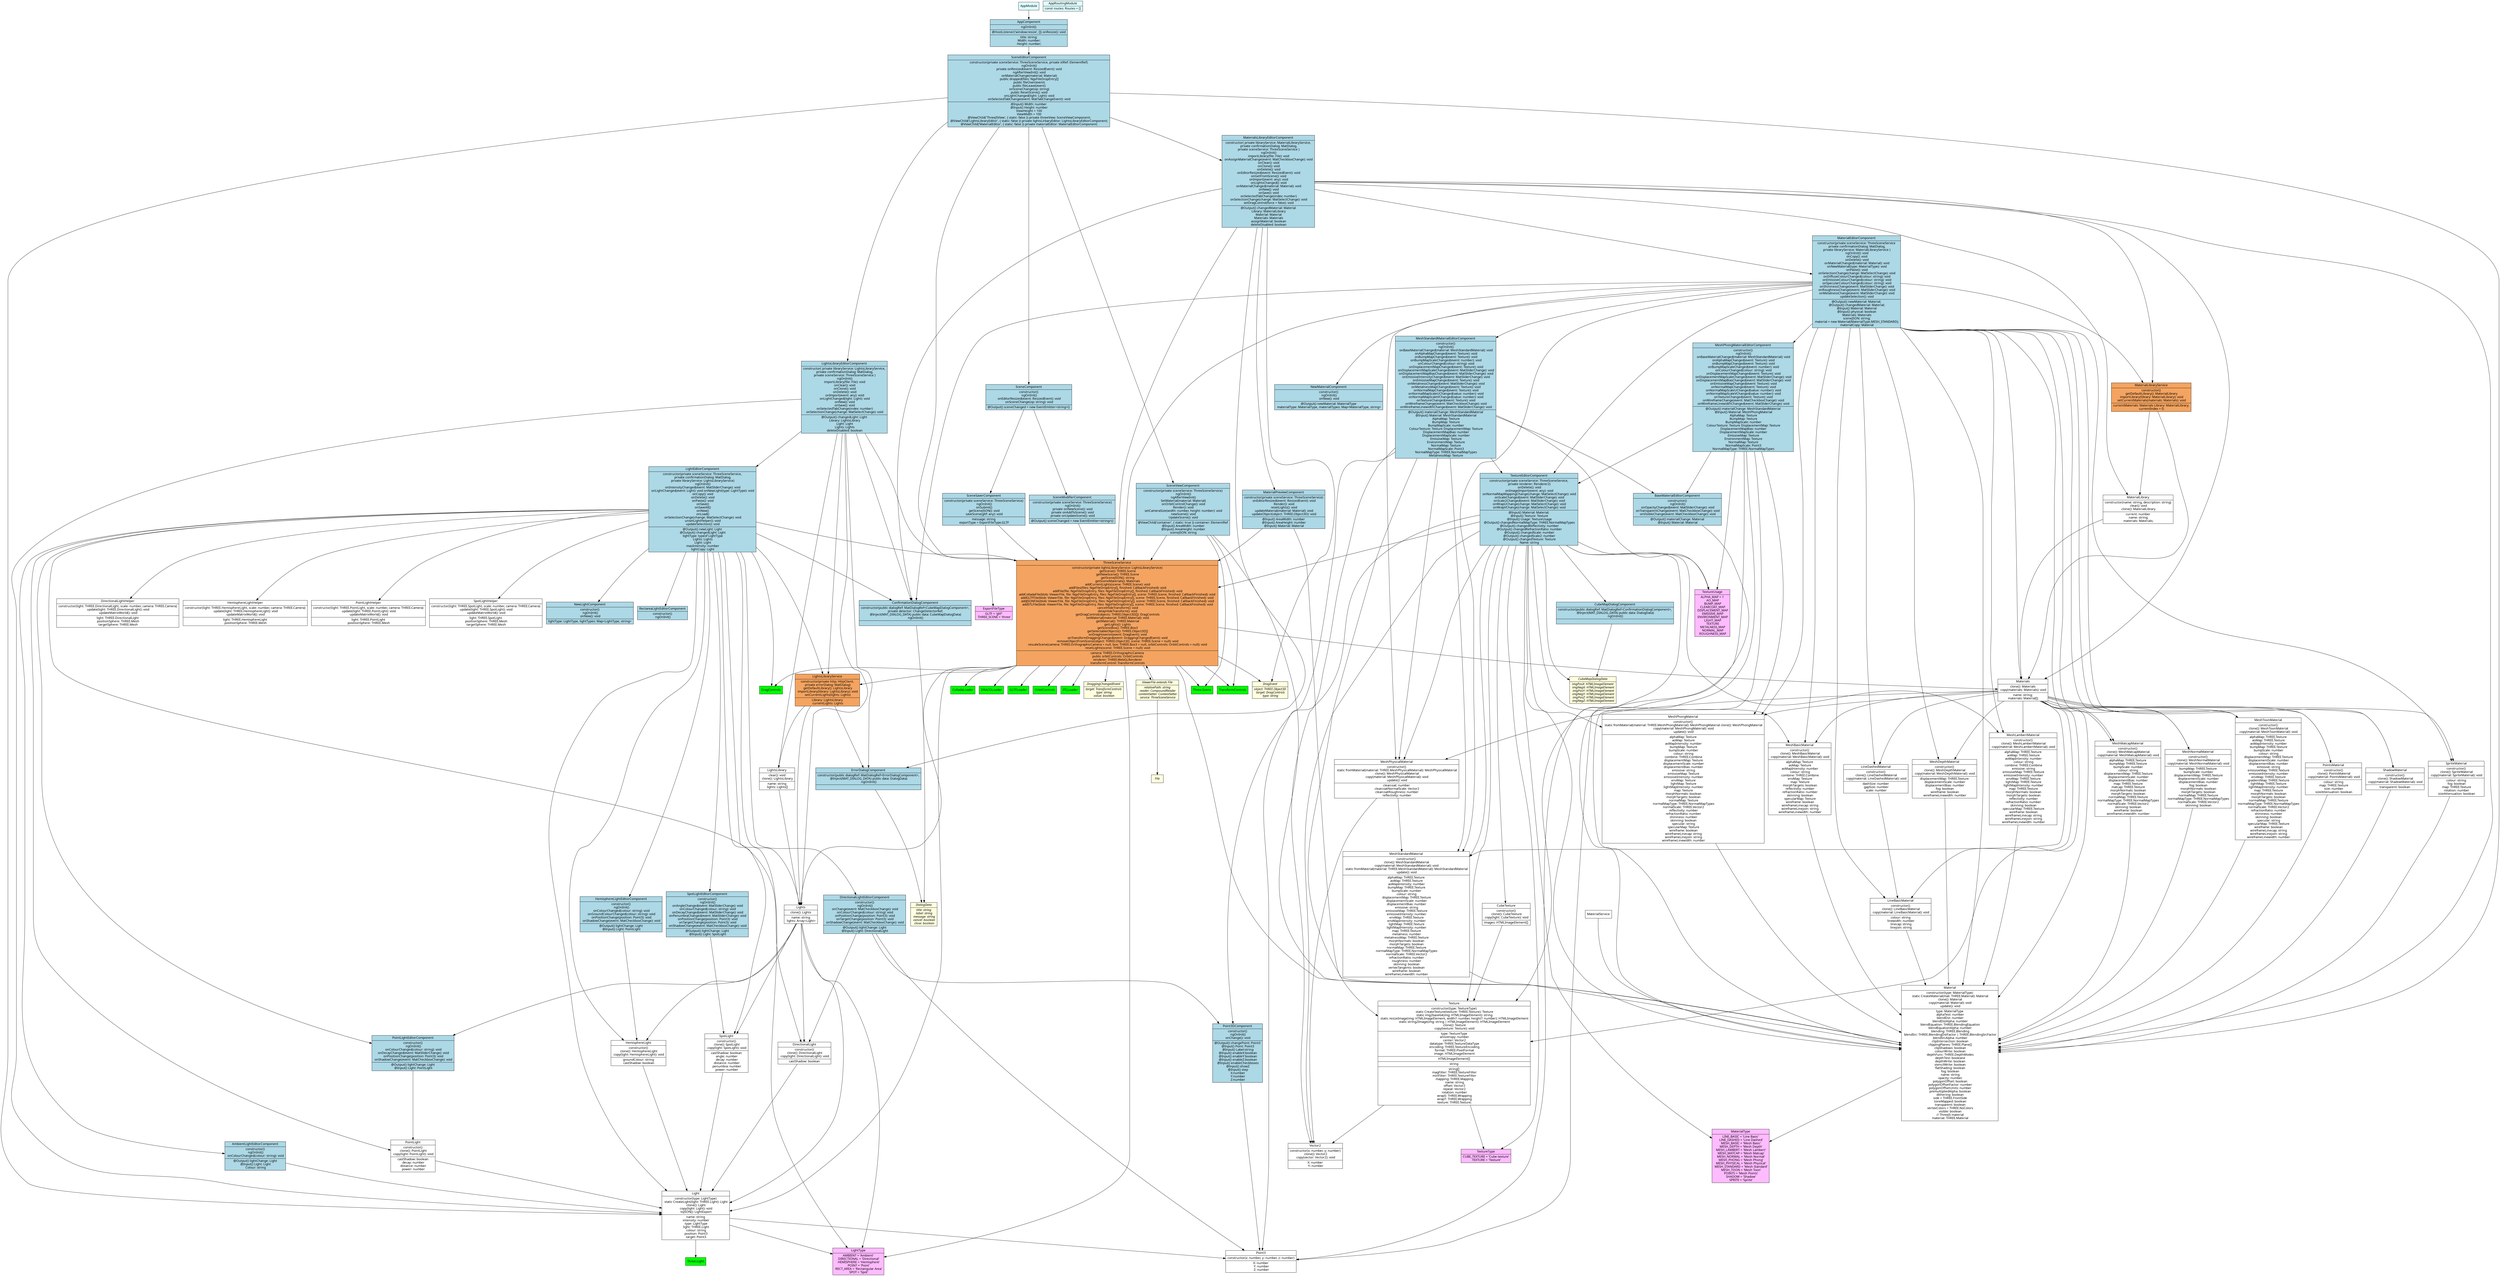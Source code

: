 digraph SceneEditor {
 // Interfaces.
 node [shape=record, fontname="Calibri italic", fontsize="14", style="filled", fillcolor="lightyellow", shape="record"];
 CubeMapDialogData [label="{CubeMapDialogData |
  imgPosX: HTMLImageElement\n
  imgNegX: HTMLImageElement\n
  imgPosY: HTMLImageElement\n
  imgNegY: HTMLImageElement\n
  imgPosZ: HTMLImageElement\n
  imgNegZ: HTMLImageElement\n
 }"]
 DialogData [label="{DialogData |
  title: string\n
  label: string\n
  message: string\n
  cancel: boolean\n
  close: boolean
 }"]
 DragEvent [label="{DragEvent |
  object: THREE.Object3D\n
  target: DragControls\n
  type: string
 }"]
 DraggingChangedEvent [label="{DraggingChangedEvent |
  target: TransformControls\n
  type: string\n
  value: boolean
 }"]
 ViewerFile [label="{ViewerFile extends File |
  relativePath: string\n
  reader: CompoundReader\n
  contentSetter: ContentSetter\n
  service: ThreeSceneService
 }"]
 File

 // Classes.
 node [fontname="Calibri", fillcolor="white"];
 CubeTexture [label="{CubeTexture |
   constructor()\n
   clone(): CubeTexture\n
   copy(light: CubeTexture): void
   |
   images: HTMLImageElement[]
 }"]
 DirectionalLight [label="{DirectionalLight |
   constructor()\n
   clone(): DirectionalLight\n
   copy(light: DirectionalLight): void
   |
   castShadow: boolean
 }"]
 DirectionalLightHelper [label="{DirectionalLightHelper |
   constructor(light: THREE.DirectionalLight, scale: number, camera: THREE.Camera)\n
   update(light: THREE.DirectionalLight): void\n
   updateMatrixWorld(): void
   |
   light: THREE.DirectionalLight\n
   positionSphere: THREE.Mesh\n
   targetSphere: THREE.Mesh
 }"]
  HemisphereLight [label="{HemisphereLight |
    constructor()\n
    clone(): HemisphereLight\n
    copy(light: HemisphereLight): void
    |
    groundColour: string\n
    castShadow: boolean
  }"]
 HemisphereLightHelper [label="{HemisphereLightHelper |
   constructor(light: THREE.HemisphereLight, scale: number, camera: THREE.Camera)\n
   update(light: THREE.HemisphereLight): void\n
   updateMatrixWorld(): void
   |
   light: THREE.HemisphereLight\n
   positionSphere: THREE.Mesh
 }"]
 Light [label="{Light |
   constructor(type: LightType)\n
   static CreateLight(light: THREE.Light): Light\n
   clone(): Light\n
   copy(light: Light): void\n
   toJSON(): LightExport
   |
    name: string\n
    intensity: number\n
    type: LightType\n
    light: THREE.Light\n
    colour: string\n
    position: Point3\n
    target: Point3
 }"]
 Lights [label="{Lights |
    clone(): Lights
   |
    name: string\n
    lights: Array\<Light\>
 }"]
 LightsLibrary [label="{LightsLibrary |
    clear(): void\n
    clone(): LightsLibrary
    |
    name: string\n
    lights: Lights[]
 }"]
 LineBasicMaterial [label="{LineBasicMaterial |
    constructor()\n
    clone(): LineBasicMaterial\n
    copy(material: LineBasicMaterial): void
    |
    colour: string\n
    linewidth: number\n
    linecap: string\n
    linejoin: string
 }"]
 LineBasicMaterial [label="{LineBasicMaterial |
    constructor()\n
    clone(): LineBasicMaterial\n
    copy(material: LineBasicMaterial): void
    |
    colour: string\n
    linewidth: number\n
    linecap: string\n
    linejoin: string
 }"]
 LineDashedMaterial [label="{LineDashedMaterial |
    constructor()\n
    clone(): LineDashedMaterial\n
    copy(material: LineDashedMaterial): void
    |
    dashSize: number\n
    gapSize: number\n
    scale: number
 }"]
 Material  [label="{Material |
   constructor(type: MaterialType)\n
   static CreateMaterial(mat: THREE.Material): Material\n
   clone(): Material\n
   copy(material: Material): void\n
   update(): void
   |
    type: MaterialType\n
    alphaTest: number\n
    blendDst: number\n
    blendDstAlpha: number\n
    blendEquation: THREE.BlendingEquation\n
    blendEquationAlpha: number\n
    blending: THREE.Blending\n
    blendSrc: THREE.BlendingDstFactor \| THREE.BlendingSrcFactor\n
    blendSrcAlpha: number\n
    clipIntersection: boolean\n
    clippingPlanes: THREE.Plane[]\n
    clipShadows: boolean\n
    colourWrite: boolean\n
    depthFunc: THREE.DepthModes\n
    depthTest: booleane\n
    depthWrite: boolean\n
    stencilWrite: boolean\n
    flatShading: boolean\n
    fog: boolean\n
    name: string\n
    opacity: number\n
    polygonOffset: boolean\n
    polygonOffsetFactor: number\n
    polygonOffsetUnits: number\n
    premultipliedAlpha: boolean\n
    dithering: boolean\n
    side = THREE.FrontSide\n
    toneMapped: boolean\n
    transparent: boolean\n
    vertexColors = THREE.NoColors\n
    visible: boolean\n
    // ThreeJS material\n
    material: THREE.Material\n
 }"]
 MaterialLibrary [label="{MaterialLibrary |
   constructor(name: string, description: string)\n
   clear(): void\n
   clone(): MaterialLibrary 
   |
    current: number\n
    name: string;\n
    materials: Materials;
 }"]
 Materials [label="{Materials |
    clone(): Materials\n
    copy(materials: Materials): void
   |
    name: string;\n
    materials: Material[];
 }"]
 MeshBasicMaterial [label="{MeshBasicMaterial |
    constructor()\n
    clone(): MeshBasicMaterial\n
    copy(material: MeshBasicMaterial): void
    |
    alphaMap: Texture\n
    aoMap: Texture\n
    aoMapIntensity: number\n
    colour: string\n
    combine: THREE.Combine\n
    envMap: Texture\n
    map: Texture\n
    morphTargets: boolean\n
    reflectivity: number\n
    refractionRatio: number\n
    skinning: boolean\n
    specularMap: Texture\n
    wireframe: boolean\n
    wireframeLinecap: string\n
    wireframeLinejoin: string\n
    wireframeLinewidth: number
 }"]
 MeshDepthMaterial [label="{MeshDepthMaterial |
    constructor()\n
    clone(): MeshDepthMaterial\n
    copy(material: MeshDepthMaterial): void
    |
    displacementMap: THREE.Texture\n
    displacementScale: number\n
    displacementBias: number\n
    fog: boolean\n
    wireframe: boolean\n
    wireframeLinewidth: number
 }"]
 MeshLambertMaterial [label="{MeshLambertMaterial |
    constructor()\n
    clone(): MeshLambertMaterial\n
    copy(material: MeshLambertMaterial): void
    |
    alphaMap: THREE.Texture\n
    aoMap: THREE.Texture\n
    aoMapIntensity: number\n
    colour: string\n
    combine: THREE.Combine\n
    emissive: string\n
    emissiveMap: THREE.Texture\n
    emissiveIntensity: number\n
    envMap: THREE.Texture\n
    lightMap: THREE.Texture\n
    lightMapIntensity: number\n
    map: THREE.Texture\n
    morphNormals: boolean\n
    morphTargets: boolean\n
    reflectivity: number\n
    refractionRatio: number\n
    skinning: boolean\n
    specularMap: THREE.Texture\n
    wireframe: boolean\n
    wireframeLinecap: string\n
    wireframeLinejoin: string\n
    wireframeLinewidth: number
 }"]
 MeshMatcapMaterial [label="{MeshMatcapMaterial |
    constructor()\n
    clone(): MeshMatcapMaterial\n
    copy(material: MeshMatcapMaterial): void
    |
    alphaMap: THREE.Texture\n
    bumpMap: THREE.Texture\n
    bumpScale: number\n
    colour: string\n
    displacementMap: THREE.Texture\n
    displacementScale: number\n
    displacementBias: number\n
    map: THREE.Texture\n
    matcap: THREE.Texture\n
    morphNormals: boolean\n
    morphTargets: boolean\n
    normalMap: THREE.Texture\n
    normalMapType: THREE.NormalMapTypes\n
    normalScale: THREE.Vector2\n
    skinning: boolean\n
    wireframe: boolean\n
    wireframeLinewidth: number
 }"]
 MeshNormalMaterial [label="{MeshNormalMaterial |
    constructor()\n
    clone(): MeshNormalMaterial\n
    copy(material: MeshNormalMaterial): void
    |
    bumpMap: THREE.Texture\n
    bumpScale: number\n
    displacementMap: THREE.Texture\n
    displacementScale: number\n
    displacementBias: number\n
    fog: boolean\n
    morphNormals: boolean\n
    morphTargets: boolean\n
    normalMap: THREE.Texture\n
    normalMapType: THREE.NormalMapTypes\n
    normalScale: THREE.Vector2\n
    skinning: boolean
 }"]
 MeshPhongMaterial [label="{MeshPhongMaterial |
    constructor()\n
    static fromMaterial(material: THREE.MeshPhongMaterial): MeshPhongMaterial
    clone(): MeshPhongMaterial\n
    copy(material: MeshPhongMaterial): void\n
    update(): void
    |
    alphaMap: Texture\n
    aoMap: Texture\n
    aoMapIntensity: number\n
    bumpMap: Texture\n
    bumpScale: number\n
    colour: string\n
    combine: THREE.Combine\n
    displacementMap: Texture\n
    displacementScale: number\n
    displacementBias: number\n
    emissive: string\n
    emissiveMap: Texture\n
    emissiveIntensity: number\n
    envMap: Texture\n
    lightMap: Texture\n
    lightMapIntensity: number\n
    map: Texture\n
    morphNormals: boolean\n
    morphTargets: boolean\n
    normalMap: Texture\n
    normalMapType: THREE.NormalMapTypes\n
    normalScale: THREE.Vector2\n
    reflectivity: number\n
    refractionRatio: number\n
    shininess: number\n
    skinning: boolean\n
    specular: string\n
    specularMap: Texture\n
    wireframe: boolean\n
    wireframeLinecap: string\n
    wireframeLinejoin: string\n
    wireframeLinewidth: number
 }"]
  MeshPhysicalMaterial [label="{MeshPhysicalMaterial |
    constructor()\n
    static fromMaterial(material: THREE.MeshPhysicalMaterial): MeshPhysicalMaterial\n
    clone(): MeshPhysicalMaterial\n
    copy(material: MeshPhysicalMaterial): void\n
    update(): void
    |
    clearcoat: number\n
    clearcoatNormalScale: Vector2\n
    clearcoatRoughness: number\n
    reflectivity: number
 }"]
MeshStandardMaterial [label="{MeshStandardMaterial |
    constructor()\n
    clone(): MeshStandardMaterial\n
    copy(material: MeshStandardMaterial): void\n
    static fromMaterial(material: THREE.MeshStandardMaterial): MeshStandardMaterial\n
    update(): void
    |
    alphaMap: THREE.Texture\n
    aoMap: THREE.Texture\n
    aoMapIntensity: number\n
    bumpMap: THREE.Texture\n
    bumpScale: number\n
    colour: string\n
    displacementMap: THREE.Texture\n
    displacementScale: number\n
    displacementBias: number\n
    emissive: string\n
    emissiveMap: THREE.Texture\n
    emissiveIntensity: number\n
    envMap: THREE.Texture\n
    envMapIntensity: number\n
    lightMap: THREE.Texture\n
    lightMapIntensity: number\n
    map: THREE.Texture\n
    metalness: number\n
    metalnessMap: THREE.Texture\n
    morphNormals: boolean\n
    morphTargets: boolean\n
    normalMap: THREE.Texture\n
    normalMapType: THREE.NormalMapTypes\n
    normalScale: THREE.Vector2\n
    refractionRatio: number\n
    roughness: number\n
    skinning: boolean\n
    vertexTangents: boolean\n
    wireframe: boolean\n
    wireframeLinewidth: number
 }"]
MeshToonMaterial [label="{MeshToonMaterial |
    constructor()\n
    clone(): MeshToonMaterial\n
    copy(material: MeshToonMaterial): void
    |
    alphaMap: THREE.Texture\n
    aoMap: THREE.Texture\n
    aoMapIntensity: number\n
    bumpMap: THREE.Texture\n
    bumpScale: number\n
    colour: string\n
    displacementMap: THREE.Texture\n
    displacementScale: number\n
    displacementBias: number\n
    emissive: string\n
    emissiveMap: THREE.Texture\n
    emissiveIntensity: number\n
    envMap: THREE.Texture\n
    gradientMap: THREE.Texture\n
    lightMap: THREE.Texture\n
    lightMapIntensity: number\n
    map: THREE.Texture\n
    morphNormals: boolean\n
    morphTargets: boolean\n
    normalMap: THREE.Texture\n
    normalMapType: THREE.NormalMapTypes\n
    normalScale: THREE.Vector2\n
    refractionRatio: number\n
    shininess: number\n
    skinning: boolean\n
    specular: string\n
    specularMap: THREE.Texture\n
    wireframe: boolean\n
    wireframeLinecap: string\n
    wireframeLinejoin: string\n
    wireframeLinewidth: number
 }"]
  Point3 [label="{Point3 |
    constructor(x: number, y: number, z: number)
    |
    X: number\n
    Y: number\n
    Z: number\n
  }"]
  PointLight [label="{PointLight |
    constructor()\n
    clone(): PointLight\n
    copy(light: PointLight): void
    |
    castShadow: boolean\n
    decay: number\n
    distance: number\n
    power: number
  }"]
 PointLightHelper [label="{PointLightHelper |
   constructor(light: THREE.PointLight, scale: number, camera: THREE.Camera)\n
   update(light: THREE.PointLight): void\n
   updateMatrixWorld(): void
   |
   light: THREE.PointLight\n
   positionSphere: THREE.Mesh
 }"]
  PointsMaterial [label="{PointsMaterial |
    constructor()\n
    clone(): PointsMaterial\n
    copy(material: PointsMaterial): void
    |
    colour: string\n
    map: THREE.Texture\n
    size: number\n
    sizeAttenuation: boolean
 }"]
  ShadowMaterial [label="{ShadowMaterial |
    constructor()\n
    clone(): ShadowMaterial\n
    copy(material: ShadowMaterial): void
    |
    transparent: boolean
 }"]
  SpotLight [label="{SpotLight |
    constructor()\n
    clone(): SpotLight\n
    copy(light: SpotLight): void
    |
    castShadow: boolean\n
    angle: number\n
    decay: number\n
    distance: number\n
    penumbra: number\n
    power: number
  }"]
 SpotLightHelper [label="{SpotLightHelper |
   constructor(light: THREE.SpotLight, scale: number, camera: THREE.Camera)\n
   update(light: THREE.SpotLight): void\n
   updateMatrixWorld(): void
   |
   light: THREE.SpotLight\n
   positionSphere: THREE.Mesh\n
   targetSphere: THREE.Mesh
 }"]
  SpriteMaterial [label="{SpriteMaterial |
    constructor()\n
    clone(): SpriteMaterial\n
    copy(material: SpriteMaterial): void
    |
    colour: string\n
    fog: boolean\n
    map: THREE.Texture\n
    rotation: number\n
    sizeAttenuation: boolean
 }"]
  Texture [label="{Texture |
    constructor(type: TextureType)\n
    static CreateTexture(texture: THREE.Texture): Texture\n
    static img2base64(img: HTMLImageElement): string\n
    static resizeImage(img: HTMLImageElement, width?: number, height?: number): HTMLImageElement\n
    static string2Image(img: string \| HTMLImageElement): HTMLImageElement\n
    clone(): Texture\n
    copy(texture: Texture): void
    |
    type: TextureType\n
    anisotropy: number\n
    center: Vector2\n
    datatype: THREE.TextureDataType\n
    encoding: THREE.TextureEncoding\n
    format: THREE.PixelFormat\n
    image: HTMLImageElement | HTMLImageElement[] | string | string[]\n
    magFilter: THREE.TextureFilter\n
    minFilter: THREE.TextureFilter\n
    mapping: THREE.Mapping\n
    name: string\n
    offset: Vector2\n
    repeat: Vector2\n
    rotation: number\n
    wrapS: THREE.Wrapping\n
    wrapT: THREE.Wrapping\n
    texture: THREE.Texture;
 }"]
  Vector2 [label="{Vector2 |
    constructor(x: number, y: number)\n
    clone(): Vector2\n
    copy(vector: Vector2): void
    |
    X: number\n
    Y: number
  }"]

 // Template classes.
 node [fontname="Calibri", fillcolor="lightyellow"];
 
 // Enumerators.
 node [fontname="Calibri", fillcolor="plum1"];
 ExportFileType [label="{ExportFileType |
    GLTF = 'gltf'\n
    THREE_SCENE = 'three'
 }"]
 LightType [label="{LightType |
    AMBIENT = 'Ambient'\n
    DIRECTIONAL = 'Directional'\n
    HEMISPHERE = 'Hemisphere'\n
    POINT = 'Point'\n
    RECT_AREA = 'Rectangular Area'\n
    SPOT = 'Spot'
 }"]
 MaterialType [label="{MaterialType |
    LINE_BASIC = 'Line Basic'\n
    LINE_DASHED = 'Line Dashed'\n
    MESH_BASIC = 'Mesh Basic'\n
    MESH_DEPTH = 'Mesh Depth'\n
    MESH_LAMBERT = 'Mesh Lambert'\n
    MESH_MATCAP = 'Mesh Matcap'\n
    MESH_NORMAL = 'Mesh Normal'\n
    MESH_PHONG = 'Mesh Phong'\n
    MESH_PHYSICAL = 'Mesh Physical'\n
    MESH_STANDARD = 'Mesh Standard'\n
    MESH_TOON = 'Mesh Toon'\n
    POINTS = 'Mesh Points'\n
    SHADOW = 'Shadow'\n
    SPRITE = 'Sprite'
 }"]
 TextureType [label="{TextureType |
    CUBE_TEXTURE = 'Cube texture'\n
    TEXTURE = 'Texture'
 }"]
 TextureUsage [label="{TextureUsage |
    ALPHA_MAP = 1\n
    AO_MAP\n
    BUMP_MAP\n
    CLEARCOAT_MAP\n
    DISPLACEMENT_MAP\n
    EMISSIVE_MAP\n
    ENVIRONMENT_MAP\n
    LIGHT_MAP\n
    TEXTURE\n
    METALNESS_MAP\n
    NORMAL_MAP\n
    ROUGHNESS_MAP
 }"]

 // External classes.
 node [fillcolor="green"];
 ColladaLoader
 DRACOLoader
 DragControls
 GLTFLoader
 OrbitControls
 STLLoader
 ThreeLight [label="Three.Light"]
 ThreeScene [label="Three.Scene"]
 TransformControls

 // Components
 node [fillcolor="lightblue"]
 AmbientLightEditorComponent [label="{AmbientLightEditorComponent |
   constructor()\n
   ngOnInit()\n
   onColourChanged(colour: string): void
   |
   @Output() lightChange: Light\n
   @Input() Light: Light\n
   Colour: string
}"]
 BaseMaterialEditorComponent [label="{BaseMaterialEditorComponent |
   constructor()\n
   ngOnInit()\n
   onOpacityChanged(event: MatSliderChange): void\n
   onTransparentChange(event: MatCheckboxChange): void\n
   onVisibleChange(event: MatCheckboxChange): void
   |
   @Output() materialChange: Material\n
   @Input() Material: Material\n
}"]
 ConfirmationDialogComponent [label="{ConfirmationDialogComponent |
   constructor(public dialogRef: MatDialogRef\<CubeMapDialogComponent\>,\n
    private detector: ChangeDetectorRef,\n
    @Inject(MAT_DIALOG_DATA) public data: CubeMapDialogData
)\n
   ngOnInit()
   |
}"]
 CubeMapDialogComponent [label="{CubeMapDialogComponent |
   constructor(public dialogRef: MatDialogRef\<ConfirmationDialogComponent\>,\n
    @Inject(MAT_DIALOG_DATA) public data: DialogData)\n
   ngOnInit()
   |
}"]
 DirectionalLightEditorComponent [label="{DirectionalLightEditorComponent |
   constructor()\n
   ngOnInit()\n
   onChange(event: MatCheckboxChange): void\n
   onColourChanged(colour: string): void\n
   onPositionChange(position: Point3): void\n
   onTargetChange(position: Point3): void\n
   onShadowChange(event: MatCheckboxChange): void
   |
   @Output() lightChange: Light\n
   @Input() Light: DirectionalLight
}"]
 ErrorDialogComponent [label="{ErrorDialogComponent |
   constructor(public dialogRef: MatDialogRef\<ErrorDialogComponent\>,\n
    @Inject(MAT_DIALOG_DATA) public data: DialogData)\n
   ngOnInit()
   |
}"]
 HemisphereLightEditorComponent [label="{HemisphereLightEditorComponent |
   constructor()\n
   ngOnInit()\n
   onColourChanged(colour: string): void\n
   onGroundColourChanged(colour: string): void\n
   onPositionChange(position: Point3): void\n
   onShadowChange(event: MatCheckboxChange): void
   |
   @Output() lightChange: Light\n
   @Input() Light: PointLight
}"]
 LightEditorComponent [label="{LightEditorComponent |
   constructor(private sceneService: ThreeSceneService,\n
   private confirmationDialog: MatDialog,\n
   private libraryService: LightsLibraryService)\n
   ngOnInit()\n
   onIntensityChanged(event: MatSliderChange): void\n
   onLightChanged(event: Light): void
   onNewLight(type: LightType): void\n
   onCopy(): void\n
   onDelete(): void\n
   onPaste(): void\n
   onSave()\n
   onSaveAll()\n
   onNew()\n
   onLoad()\n
   onSelectionChange(change: MatSelectChange): void\n
   unsetLightHelper(): void\n
   updateSelection(): void
   |
   @Output() newLight: Light\n
   @Output() changedLight: Light\n
   lightType: typeof LightType\n
   Lights: Lights\n
   Light: Light\n
   maxIntensity: number\n
   lightCopy: Light
}"]
 LightsLibraryEditorComponent [label="{LightsLibraryEditorComponent |
   constructor(
      private libraryService: LightsLibraryService,\n
      private confirmationDialog: MatDialog,\n
      private sceneService: ThreeSceneService   
   )\n
   ngOnInit()\n
   importLibrary(file: File): void\n
   onClear(): void\n
   onClone(): void\n
   onDelete(): void\n
   onImport(event: any): void\n
   onLightChanged(light: Light): void\n
   onNew(): void\n
   onSave(): void\n
   onSelectedTabChange(index: number)\n
   onSelectionChange(change: MatSelectChange): void
   |
   @Output() changedLight: Light\n
   Library: LightsLibrary\n
   Light: Light\n
   Lights: Lights\n
   deleteDisabled: boolean
}"]
 MaterialEditorComponent [label="{MaterialEditorComponent |
   constructor(private sceneService: ThreeSceneService\n
    private confirmationDialog: MatDialog,\n
    private libraryService: MaterialLibraryService
   )\n
   ngOnInit(): void\n
   onCopy(): void\n
   onDelete(): void\n
   onMaterialChanged(material: Material): void\n
   onNewMaterial(type: MaterialType): void\n
   onPaste(): void\n
   onSelectionChange(change: MatSelectChange): void\n
   onDiffuseColourChanged(colour: string): void\n
   onEmissiveColourChanged(colour: string): void\n
   onSpecularColourChanged(colour: string): void\n
   onShininessChange(event: MatSliderChange): void\n
   onRoughnessChange(event: MatSliderChange): void\n
   onMetalnessChange(event: MatSliderChange): void\n
   updateSelection(): void
   |
  @Output() newMaterial: Material;\n
  @Output() changedMaterial: Material;\n
  @Input() Material: Material\n
  @Input() physical: boolean\n
  Materials: Materials\n
  sceneJSON: string;\n
  material = new Material(MaterialType.MESH_STANDARD);\n
  materialCopy: Material
}"]
 MaterialPreviewComponent [label="{MaterialPreviewComponent |
   constructor(private sceneService: ThreeSceneService)\n
   onEditorResized(event: ResizedEvent): void\n
   Render(): void\n
   resetLights(): void\n
   updateMaterial(material: Material): void\n
   updateObject(object: THREE.Object3D): void
   |
   @Input() AreaWidth: number\n
   @Input() AreaHeight: number\n
   @Input() Material: Material
}"]
 MaterialsLibraryEditorComponent [label="{MaterialsLibraryEditorComponent |
   constructor(
      private libraryService: MaterialLibraryService,\n
      private confirmationDialog: MatDialog,\n
      private sceneService: ThreeSceneService   
   )\n
   ngOnInit()\n
   importLibrary(file: File): void\n
   onAssignMaterialChange(event: MatCheckboxChange): void\n
   onClear(): void\n
   onClone(): void\n
   onDelete(): void\n
   onEditorResized(event: ResizedEvent): void\n
   onGetFromScene(): void\n
   onImport(event: any): void\n
   onLightsChanged(): void\n
   onMaterialChanged(material: Material): void\n
   onNew(): void\n
   onSave(): void\n
   onSelectedTabChange(index: number)\n
   onSelectionChange(change: MatSelectChange): void\n
   setDragControl(force = false): void
   |
   @Output() changedMaterial: Material\n
   Library: MaterialLibrary\n
   Material: Material\n
   Materials: Materials\n
   assignMaterial: boolean\n
   deleteDisabled: boolean
}"]
 MeshPhongMaterialEditorComponent [label="{MeshPhongMaterialEditorComponent |
   constructor()\n
   ngOnInit()\n
   onBaseMaterialChanged(material: MeshStandardMaterial): void\n
   onAlphaMapChanged(event: Texture): void\n
   onBumpMapChanged(event: Texture): void\n
   onBumpMapScaleChanged(event: number): void\n
   onColourChanged(colour: string): void\n
   onDisplacementMapChanged(event: Texture): void\n
   onDisplacementMapScaleChanged(event: MatSliderChange): void\n
   onDisplacementMapBiasChanged(event: MatSliderChange): void\n
   onEmissiveMapChanged(event: Texture): void\n
   onNormalMapChanged(event: Texture): void\n
   onNormalMapScaleUChanged(value: number): void\n
   onNormalMapScaleVChanged(value: number): void\n
   onTextureChanged(event: Texture): void\n
   onWireframeChange(event: MatCheckboxChange): void\n
   onWireframeLinewidthChanged(event: MatSliderChange): void
   |
   @Output() materialChange: MeshStandardMaterial\n
   @Input() Material: MeshPhongMaterial\n
   AlphaMap: Texture\n
   BumpMap: Texture\n
   BumpMapScale: number\n
   ColourTexture: Texture
   DisplacementMap: Texture\n
   DisplacementMapBias: number\n
   DisplacementMapScale: number\n
   EmissiveMap: Texture\n
   EnvironmentMap: Texture\n
   NormalMap: Texture\n
   NormalMapScale: Point3\n
   NormalMapType: THREE.NormalMapTypes\n
}"]
 MeshStandardMaterialEditorComponent [label="{MeshStandardMaterialEditorComponent |
   constructor()\n
   ngOnInit()\n
   onBaseMaterialChanged(material: MeshStandardMaterial): void\n
   onAlphaMapChanged(event: Texture): void\n
   onBumpMapChanged(event: Texture): void\n
   onBumpMapScaleChanged(event: number): void\n
   onColourChanged(colour: string): void\n
   onDisplacementMapChanged(event: Texture): void\n
   onDisplacementMapScaleChanged(event: MatSliderChange): void\n
   onDisplacementMapBiasChanged(event: MatSliderChange): void\n
   onEmissiveIntensityChanged(event: MatSliderChange): void\n
   onEmissiveMapChanged(event: Texture): void\n
   onMetalnessChanged(event: MatSliderChange): void\n
   onMetalnessMapChanged(event: Texture): void\n
   onNormalMapChanged(event: Texture): void\n
   onNormalMapScaleUChanged(value: number): void\n
   onNormalMapScaleVChanged(value: number): void\n
   onTextureChanged(event: Texture): void\n
   onWireframeChange(event: MatCheckboxChange): void\n
   onWireframeLinewidthChanged(event: MatSliderChange): void
   |
   @Output() materialChange: MeshStandardMaterial\n
   @Input() Material: MeshStandardMaterial\n
   AlphaMap: Texture\n
   BumpMap: Texture\n
   BumpMapScale: number\n
   ColourTexture: Texture
   DisplacementMap: Texture\n
   DisplacementMapBias: number\n
   DisplacementMapScale: number\n
   EmissiveMap: Texture\n
   EnvironmentMap: Texture\n
   NormalMap: Texture\n
   NormalMapScale: Point3\n
   NormalMapType: THREE.NormalMapTypes\n
   MetalnessMap: Texture\n
}"]
 NewLightComponent [label="{NewLightComponent |
   constructor()\n
   ngOnInit()\n
   onNew(): void\n
   |
   lightType: LightType,
   lightTypes: Map\<LightType, string\>\n
}"]
 NewMaterialComponent [label="{NewMaterialComponent |
   constructor()\n
   ngOnInit()\n
   onNew(): void\n
   |
   @Output() newMaterial: MaterialType\n
   materialType: MaterialType,
   materialTypes: Map\<MaterialType, string\>\n
}"]
 Point3DComponent [label="{Point3DComponent |
   constructor()\n
   ngOnInit()\n
   onChange(): void
   |
   @Output() changePoint: Point3\n
   @Input() Point: Point3\n
   @Input() Label:string\n
   @Input() enableX:boolean\n
   @Input() enableY:boolean\n
   @Input() enableZ:boolean\n   
   @Input() enableCheckboxes\n
   @Input() showZ\n
   @Input() step\n
   X:number\n
   Y:number\n
   Z:number\n
}"]
 PointLightEditorComponent [label="{PointLightEditorComponent |
   constructor()\n
   ngOnInit()\n
   onColourChanged(colour: string): void\n
   onDecayChanged(event: MatSliderChange): void\n
   onPositionChange(position: Point3): void\n
   onShadowChange(event: MatCheckboxChange): void
   |
   @Output() lightChange: Light\n
   @Input() Light: PointLight
}"]
 RectareaLightEditorComponent [label="{RectareaLightEditorComponent |
   constructor()\n
   ngOnInit()
}"]
 SceneComponent [label="{SceneComponent |
   constructor()\n
   ngOnInit()\n
   onEditorResized(event: ResizedEvent): void\n
   onSceneChange(op: string): void
   |
   @Output() sceneChanged = new EventEmitter\<string\>()
}"]
 SceneEditorComponent [label="{SceneEditorComponent |
   constructor(private sceneService: ThreeSceneService,
    private elRef: ElementRef)\n
   ngOnInit()\n
   private onResized(event: ResizedEvent): void\n
   ngAfterViewInit(): void\n
   onMaterialChange(material: Material)\n
   public dropped(files: NgxFileDropEntry[]\n
   public fileOver(event)\n
   public fileLeave(event)\n
   onSceneChange(op: string)\n
   public ResetScene(): void\n
   onLightChanged(light: Light): void\n
   onSelectedTabChange(event: MatTabChangeEvent): void
   |
   @Input() Width: number\n
   @Input() Height: number\n
   ViewHeight = 100\n
   ViewWidth = 100\n
   @ViewChild(\'ThreeJSView\', \{ static: false \}) private threeView: SceneViewComponent;\n
   @ViewChild('LightsLibraryEditor', \{ static: false \}) private lightsLirbaryEditor: LightsLibraryEditorComponent;\n
   @ViewChild('MaterialEditor', \{ static: false \}) private materialEditor: MaterialEditorComponent;
}"]
 SceneModifierComponent [label="{SceneModifierComponent |
   constructor(private sceneService: ThreeSceneService)\n
   ngOnInit()\n
   private onNewScene(): void\n
   private onAddToScene(): void\n
   private onUpdateScene(): void
   |
   @Output() sceneChanged = new EventEmitter\<string\>()
}"]
 SceneSaverComponent [label="{SceneSaverComponent |
   constructor(private sceneService: ThreeSceneService)\n
   ngOnInit()\n
   onSubmit()\n
   getSceneJSON(): void\n
   saveScene(gltf: any): void
   |
   message: string\n
   exportType = ExportFileType.GLTF
}"]
 SceneViewComponent [label="{SceneViewComponent |
   constructor(private sceneService: ThreeSceneService)\n
   ngOnInit()\n
   ngAfterViewInit()\n
   SetMaterial(material: Material)\n
   onOrbitControlChange(): void\n
   Render(): void\n
   setCameraSize(width: number, height: number): void\n
   newScene(): void\n
   UpdateScene(): void
   |
   @ViewChild('container', \{ static: true \}) container: ElementRef\n
   @Input() AreaWidth: number\n
   @Input() AreaHeight: number\n
   sceneJSON: string\n
}"]
 SpotLightEditorComponent [label="{SpotLightEditorComponent |
   constructor()\n
   ngOnInit()\n
   onAngleChanged(event: MatSliderChange): void\n
   onColourChanged(colour: string): void\n
   onDecayChanged(event: MatSliderChange): void\n
   onPenumbraChanged(event: MatSliderChange): void\n
   onPositionChange(position: Point3): void\n
   onTargetChange(position: Point3): void\n
   onShadowChange(event: MatCheckboxChange): void
   |
   @Output() lightChange: Light\n
   @Input() Light: SpotLight
}"]
 TextureEditorComponent [label="{TextureEditorComponent |
   constructor(private sceneService: ThreeSceneService,\n
    private renderer: Renderer2)\n
   onDelete(): void\n
   onImageImport(event: any): void\n
   onNormalMapMappingChange(change: MatSelectChange): void\n
   onScaleChanged(event: MatSliderChange): void\n
   onScale2Changed(event: MatSliderChange): void\n
   onWrapUChange(change: MatSelectChange): void\n
   onWrapVChange(change: MatSelectChange): void
   |
   @Input() Material: Material;\n
   @Input() Texture: Texture\n
   @Input() Usage: TextureUsage\n
   @Output() changedNormalMapType: THREE.NormalMapTypes\n
   @Output() changedReflectivity: number\n
   @Output() changedRefractionRatio: number\n
   @Output() changedScale: number\n
   @Output() changedScale2: number\n
   @Output() changedTexture: Texture\n
   Name: string
}"]
 AppComponent [label="{AppComponent |
   ngOnInit()\n
   |
   @HostListener('window:resize', []) onResize(): void
   |
  title: string;\n
  Width: number;\n
  Height: number;\n
}"]

 // Services
 node [fillcolor="sandybrown"]
 LightsLibraryService [label="{LightsLibraryService |
   constructor(private http: HttpClient,\n
   private errorDialog: MatDialog)\n
   getDefaultLibrary(): LightsLibrary\n
   importLibrary(library: LightsLibrary): void\n
   setCurrentLights(lights: Lights)
   |
   Library: LightsLibrary\n
   currentLights: Lights
 }"]
 MaterialLibraryService [label="{MaterialLibraryService |
   constructor()\n
   getDefaultLibrary(): MaterialLibrary\n
   importLibrary(library: MaterialLibrary): void\n
   setCurrentMaterials(materials: Materials): void
   |
   currentMaterials: Materials
   Library: MaterialLibrary;\n
   currentIndex = 0;
 }"]
 ThreeSceneService [label="{ThreeSceneService |
   constructor(private lightsLibraryService: LightsLibraryService)\n
   getScene(): THREE.Scene\n
   getNewScene(): THREE.Scene\n
   getSceneJSON(): string\n
   getSceneMaterials(): Materials\n
   addCurrentLights(scene: THREE.Scene): void\n
   addFiles(files: NgxFileDropEntry[], finished: CallbackFinished): void\n
   addFile(file: NgxFileDropEntry, files: NgxFileDropEntry[], finished: CallbackFinished): void\n
   addColladaFile(blob: ViewerFile, file: NgxFileDropEntry, files: NgxFileDropEntry[], scene: THREE.Scene, finished: CallbackFinished): void \n
   addGLTFFile(blob: ViewerFile, file: NgxFileDropEntry, files: NgxFileDropEntry[], scene: THREE.Scene, finished: CallbackFinished): void \n
   addJSONFile(blob: ViewerFile, file: NgxFileDropEntry, files: NgxFileDropEntry[], scene: THREE.Scene, finished: CallbackFinished): void\n
   addSTLFile(blob: ViewerFile, file: NgxFileDropEntry, files: NgxFileDropEntry[], scene: THREE.Scene, finished: CallbackFinished): void\n
   cancelHideTransform(): void\n
   delayHideTransform(): void\n
   getDragControl(objects: THREE.Object3D[]): DragControls\n
   setMaterial(material: THREE.Material): void\n
   getMaterial(): THREE.Material\n
   getLights(): Lights\n
   getSceneBox(): THREE.Box3\n
   getSelectableObjects(): THREE.Object3D[]\n
   onDragHoveron(event: DragEvent): void\n
   onTransformDraggingChanged(event: DraggingChangedEvent): void\n
   removeObjectFromScene(object: THREE.Object3D, scene: THREE.Scene = null): void\n
   rescaleScene(camera: THREE.OrthographicCamera = null, box: THREE.Box3 = null, orbitControls: OrbitControls = null): void\n
   resetLights(scene: THREE.Scene = null): void
   |
   camera: THREE.OrthographicCamera\n
   public orbitControls: OrbitControls\n
   renderer: THREE.WebGLRenderer\n
   transformControl: TransformControls
 }"]

 // Modules
 node [fillcolor="lightcyan"]
 AppRoutingModule [label="{AppRoutingModule |
   const routes: Routes = []
 }"]
 AppModule

 // Inheritance.
 node [fillcolor="white"];
 AmbientLightEditorComponent->Light
 BaseMaterialEditorComponent->Material
 ConfirmationDialogComponent->DialogData
 CubeTexture->Texture
 CubeMapDialogComponent->CubeMapDialogData
 DirectionalLight->Light
 DirectionalLightEditorComponent->DirectionalLight
 DirectionalLightEditorComponent->Point3
 DirectionalLightEditorComponent->Point3DComponent
 ErrorDialogComponent->DialogData
 HemisphereLight->Light
 HemisphereLightEditorComponent->HemisphereLight
 Light->LightType
 Light->Point3
 Light->ThreeLight
 LightEditorComponent->AmbientLightEditorComponent
 LightEditorComponent->DirectionalLight
 LightEditorComponent->DirectionalLightEditorComponent
 LightEditorComponent->DirectionalLightHelper
 LightEditorComponent->DragControls
 LightEditorComponent->ConfirmationDialogComponent
 LightEditorComponent->HemisphereLight
 LightEditorComponent->HemisphereLightEditorComponent
 LightEditorComponent->HemisphereLightHelper
 LightEditorComponent->Light
 LightEditorComponent->Lights
 LightEditorComponent->LightsLibraryService
 LightEditorComponent->LightType
 LightEditorComponent->NewLightComponent
 LightEditorComponent->PointLight
 LightEditorComponent->PointLightEditorComponent
 LightEditorComponent->PointLightHelper
 LightEditorComponent->RectareaLightEditorComponent
 LightEditorComponent->SpotLight
 LightEditorComponent->SpotLightEditorComponent
 LightEditorComponent->SpotLightHelper
 LightEditorComponent->ThreeSceneService
 Lights->DirectionalLight
 Lights->HemisphereLight
 Lights->Light
 Lights->LightType
 Lights->PointLightEditorComponent
 Lights->SpotLight
 LightsLibrary->Lights
 LightsLibraryEditorComponent->ConfirmationDialogComponent
 LightsLibraryEditorComponent->ErrorDialogComponent
 LightsLibraryEditorComponent->Light
 LightsLibraryEditorComponent->Lights
 LightsLibraryEditorComponent->LightEditorComponent
 LightsLibraryEditorComponent->LightsLibrary
 LightsLibraryEditorComponent->LightsLibraryService
 LightsLibraryEditorComponent->ThreeSceneService
 LightsLibraryService->ErrorDialogComponent
 LightsLibraryService->Lights
 LightsLibraryService->LightsLibrary
 LineBasicMaterial->Material
 LineDashedMaterial->LineBasicMaterial
 AppComponent->SceneEditorComponent
 AppModule->AppComponent
 MaterialLibraryService->MaterialLibrary
 MaterialLibraryService->Materials
 MaterialLibrary->Materials
 Material->MaterialType
 Materials->Material
 Materials->LineBasicMaterial
 Materials->LineDashedMaterial
 Materials->MeshBasicMaterial
 Materials->MeshDepthMaterial
 Materials->MeshLambertMaterial
 Materials->MeshMatcapMaterial
 Materials->MeshNormalMaterial
 Materials->MeshPhongMaterial
 Materials->MeshPhysicalMaterial
 Materials->MeshStandardMaterial
 Materials->MeshToonMaterial
 Materials->PointsMaterial
 Materials->ShadowMaterial
 Materials->SpriteMaterial
 Materials->Texture
 MaterialService->Material
 MaterialEditorComponent->ConfirmationDialogComponent
 MaterialEditorComponent->LineBasicMaterial
 MaterialEditorComponent->LineDashedMaterial
 MaterialEditorComponent->Material
 MaterialEditorComponent->MaterialLibraryService
 MaterialEditorComponent->Materials
 MaterialEditorComponent->MeshBasicMaterial
 MaterialEditorComponent->MeshDepthMaterial
 MaterialEditorComponent->MeshLambertMaterial
 MaterialEditorComponent->MeshMatcapMaterial
 MaterialEditorComponent->MeshNormalMaterial
 MaterialEditorComponent->MeshPhongMaterial
 MaterialEditorComponent->MeshPhongMaterialEditorComponent
 MaterialEditorComponent->MeshPhysicalMaterial
 MaterialEditorComponent->MeshStandardMaterial
 MaterialEditorComponent->MeshStandardMaterialEditorComponent
 MaterialEditorComponent->MeshToonMaterial
 MaterialEditorComponent->NewMaterialComponent
 MaterialEditorComponent->PointsMaterial
 MaterialEditorComponent->ShadowMaterial
 MaterialEditorComponent->SpriteMaterial
 MaterialEditorComponent->ThreeSceneService
 MaterialEditorComponent->TextureEditorComponent
 MaterialsLibraryEditorComponent->ConfirmationDialogComponent
 MaterialsLibraryEditorComponent->DragEvent
 MaterialsLibraryEditorComponent->ErrorDialogComponent
 MaterialsLibraryEditorComponent->Material
 MaterialsLibraryEditorComponent->MaterialEditorComponent
 MaterialsLibraryEditorComponent->MaterialLibrary
 MaterialsLibraryEditorComponent->MaterialLibraryService
 MaterialsLibraryEditorComponent->MaterialPreviewComponent
 MaterialsLibraryEditorComponent->Materials
 MaterialsLibraryEditorComponent->ThreeSceneService
 MaterialPreviewComponent->Material
 MaterialPreviewComponent->ThreeSceneService
 MeshBasicMaterial->Material
 MeshDepthMaterial->Material
 MeshLambertMaterial->Material
 MeshMatcapMaterial->Material
 MeshNormalMaterial->Material
 MeshPhongMaterial->Material
 MeshPhongMaterialEditorComponent->Material
 MeshPhongMaterialEditorComponent->Texture
 MeshPhongMaterialEditorComponent->BaseMaterialEditorComponent
 MeshPhongMaterialEditorComponent->MeshPhongMaterial
 MeshPhongMaterialEditorComponent->Point3
 MeshPhongMaterialEditorComponent->TextureEditorComponent
 MeshPhongMaterialEditorComponent->TextureUsage
 MeshPhysicalMaterial->MeshStandardMaterial
 MeshPhysicalMaterial->Vector2
 MeshStandardMaterial->Material
 MeshStandardMaterial->Texture
 MeshStandardMaterialEditorComponent->BaseMaterialEditorComponent
 MeshStandardMaterialEditorComponent->MeshPhysicalMaterial
 MeshStandardMaterialEditorComponent->MeshStandardMaterial
 MeshStandardMaterialEditorComponent->Point3
 MeshStandardMaterialEditorComponent->Texture
 MeshStandardMaterialEditorComponent->TextureEditorComponent
 MeshStandardMaterialEditorComponent->TextureUsage
 MeshStandardMaterialEditorComponent->Vector2
 MeshToonMaterial->Material
 Point3DComponent->Point3
 PointLight->Light
 PointLightEditorComponent->PointLight
 PointsMaterial->Material
 SceneComponent->SceneModifierComponent
 SceneComponent->SceneSaverComponent
 SceneEditorComponent->Light
 SceneEditorComponent->LightsLibraryEditorComponent
 SceneEditorComponent->MaterialsLibraryEditorComponent
 SceneEditorComponent->SceneComponent
 SceneEditorComponent->SceneViewComponent
 SceneEditorComponent->ThreeSceneService
 SceneEditorComponent->Material
 SceneModifierComponent->ThreeSceneService
 SceneSaverComponent->ExportFileType
 SceneSaverComponent->ThreeSceneService
 SceneViewComponent->ThreeSceneService
 SceneViewComponent->Material
 SceneViewComponent->ThreeScene
 SceneViewComponent->TransformControls
 ShadowMaterial->Material
 SpotLight->Light
 SpotLightEditorComponent->SpotLight
 SpriteMaterial->Material
 Texture->TextureType
 Texture->Vector2
 TextureEditorComponent->CubeMapDialogComponent
 TextureEditorComponent->CubeMapDialogData
 TextureEditorComponent->CubeTexture
 TextureEditorComponent->Material
 TextureEditorComponent->MaterialType
 TextureEditorComponent->MeshBasicMaterial
 TextureEditorComponent->MeshLambertMaterial
 TextureEditorComponent->MeshPhongMaterial
 TextureEditorComponent->MeshPhysicalMaterial
 TextureEditorComponent->MeshStandardMaterial
 TextureEditorComponent->Point3
 TextureEditorComponent->Point3DComponent
 TextureEditorComponent->Texture
 TextureEditorComponent->ThreeSceneService
 TextureEditorComponent->TextureType
 TextureEditorComponent->TextureUsage
 TextureEditorComponent->Vector2
 ThreeSceneService->ColladaLoader
 ThreeSceneService->DRACOLoader
 ThreeSceneService->DragControls
 ThreeSceneService->DragEvent
 ThreeSceneService->DraggingChangedEvent
 ThreeSceneService->GLTFLoader
 ThreeSceneService->Light
 ThreeSceneService->Lights
 ThreeSceneService->LightsLibraryService
 ThreeSceneService->LightType
 ThreeSceneService->Material
 ThreeSceneService->Materials
 ThreeSceneService->OrbitControls
 ThreeSceneService->STLLoader
 ThreeSceneService->ThreeScene
 ThreeSceneService->TransformControls
 ThreeSceneService->ViewerFile
 ViewerFile->File
 ViewerFile->ThreeSceneService
}
